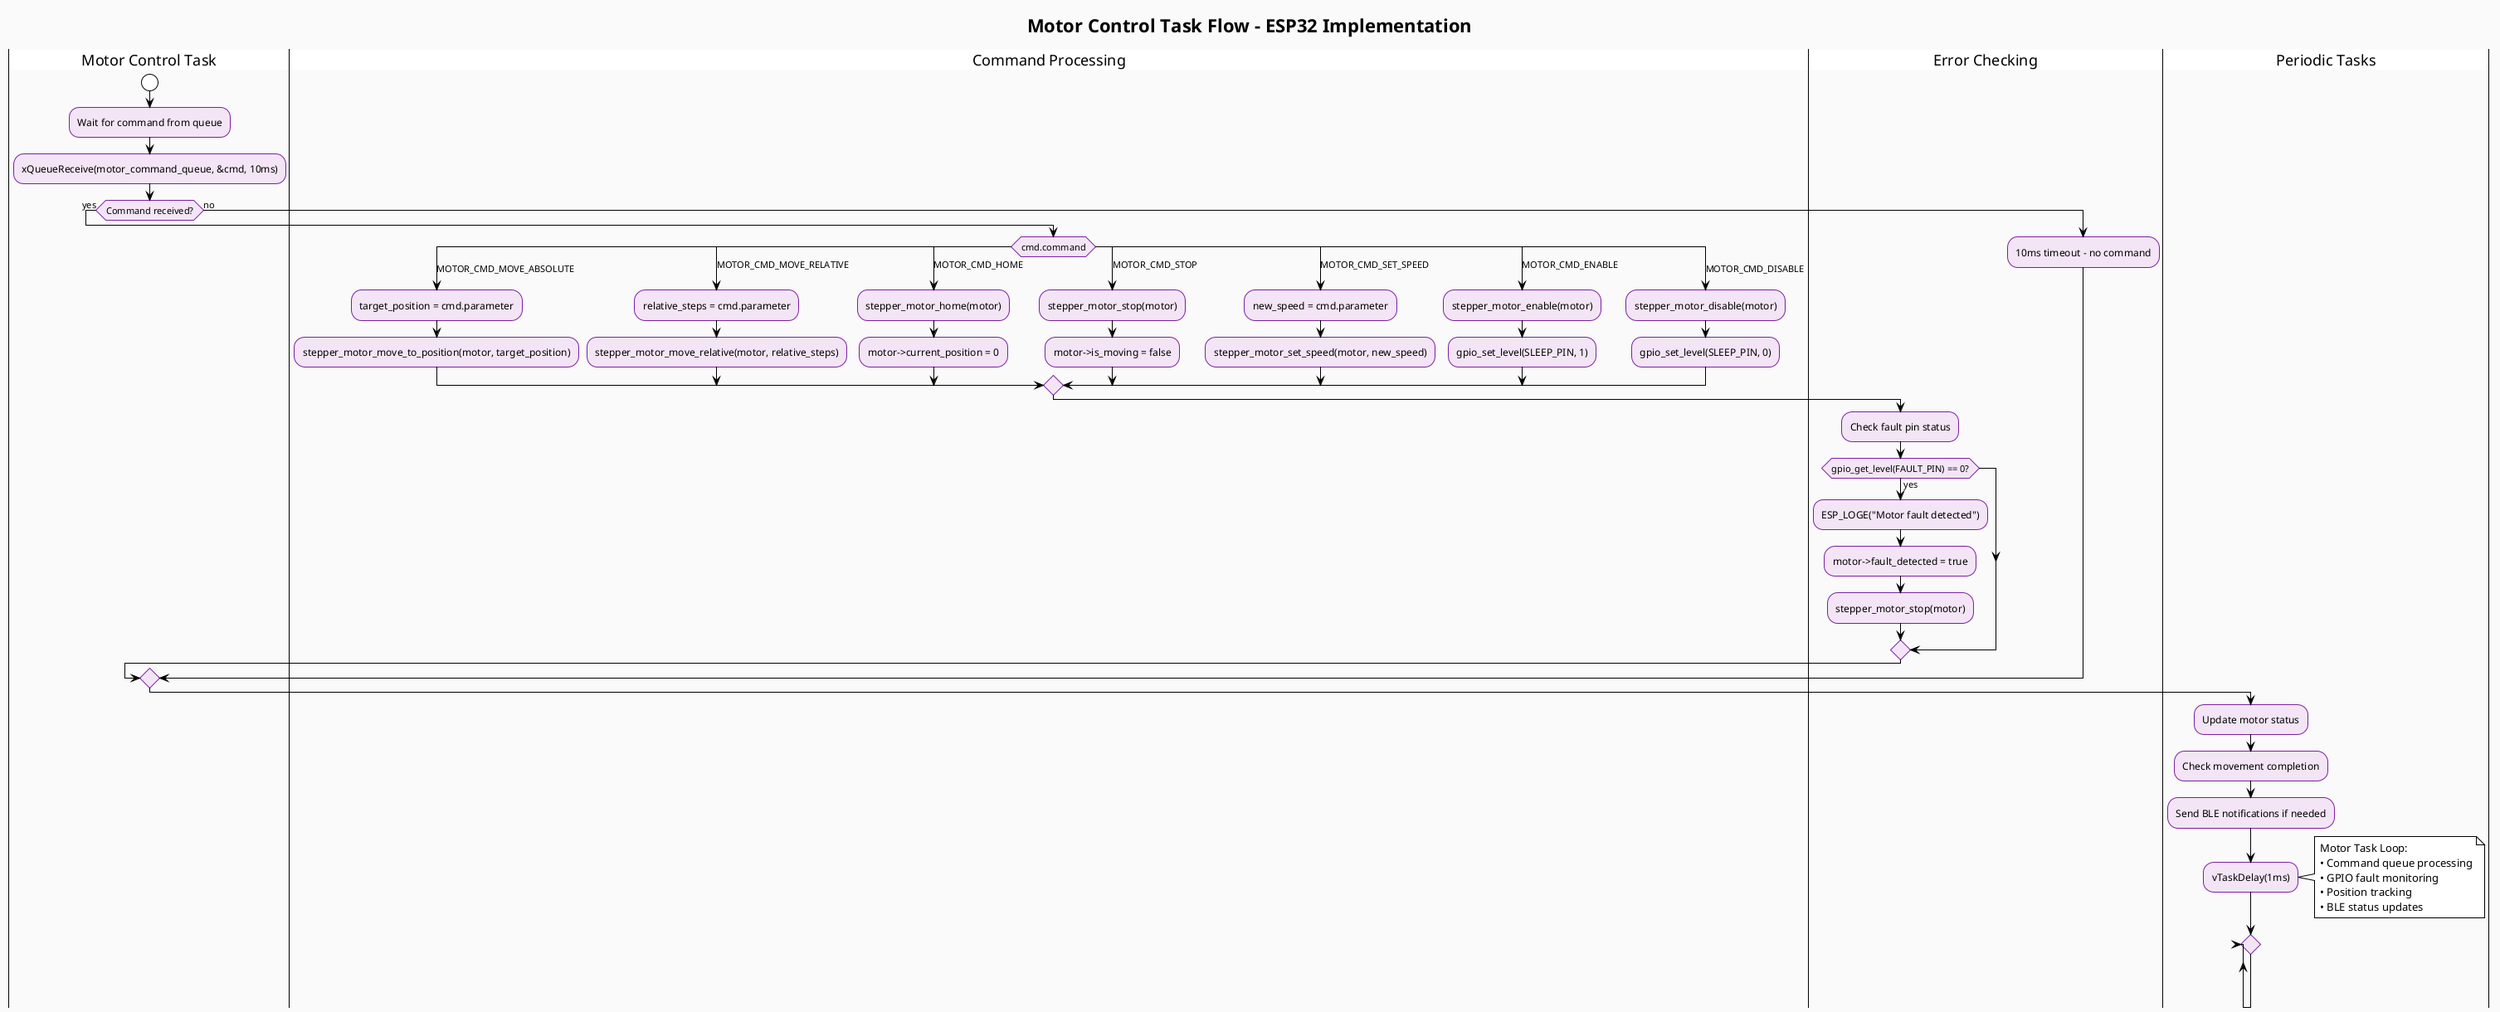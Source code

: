 @startuml Motor_Control_Flow
!theme plain

skinparam backgroundColor #FAFAFA
skinparam activity {
  backgroundColor #F3E5F5
  borderColor #7B1FA2
}

title Motor Control Task Flow - ESP32 Implementation

|Motor Control Task|
start

:Wait for command from queue;
:xQueueReceive(motor_command_queue, &cmd, 10ms);

if (Command received?) then (yes)
    |Command Processing|
    switch (cmd.command)
    case (MOTOR_CMD_MOVE_ABSOLUTE)
        :target_position = cmd.parameter;
        :stepper_motor_move_to_position(motor, target_position);
        
    case (MOTOR_CMD_MOVE_RELATIVE)
        :relative_steps = cmd.parameter;
        :stepper_motor_move_relative(motor, relative_steps);
        
    case (MOTOR_CMD_HOME)
        :stepper_motor_home(motor);
        :motor->current_position = 0;
        
    case (MOTOR_CMD_STOP)
        :stepper_motor_stop(motor);
        :motor->is_moving = false;
        
    case (MOTOR_CMD_SET_SPEED)
        :new_speed = cmd.parameter;
        :stepper_motor_set_speed(motor, new_speed);
        
    case (MOTOR_CMD_ENABLE)
        :stepper_motor_enable(motor);
        :gpio_set_level(SLEEP_PIN, 1);
        
    case (MOTOR_CMD_DISABLE)
        :stepper_motor_disable(motor);
        :gpio_set_level(SLEEP_PIN, 0);
        
    endswitch
    
    |Error Checking|
    :Check fault pin status;
    if (gpio_get_level(FAULT_PIN) == 0?) then (yes)
        :ESP_LOGE("Motor fault detected");
        :motor->fault_detected = true;
        :stepper_motor_stop(motor);
    endif
    
else (no)
    :10ms timeout - no command;
endif

|Periodic Tasks|
:Update motor status;
:Check movement completion;
:Send BLE notifications if needed;

:vTaskDelay(1ms);

note right : Motor Task Loop:\n• Command queue processing\n• GPIO fault monitoring\n• Position tracking\n• BLE status updates

repeat

@enduml 